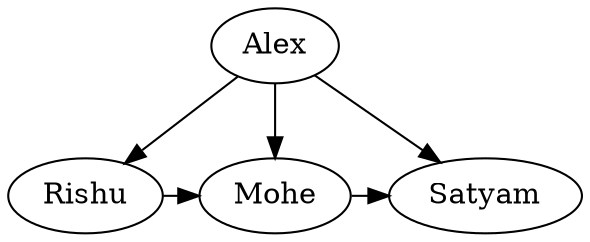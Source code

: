 // Neural Network
digraph {
	A [label=Alex]
	B [label=Rishu]
	C [label=Mohe]
	D [label=Satyam]
	A -> B
	A -> C
	A -> D
	B -> C [constraint=false]
	C -> D [constraint=false]
}
